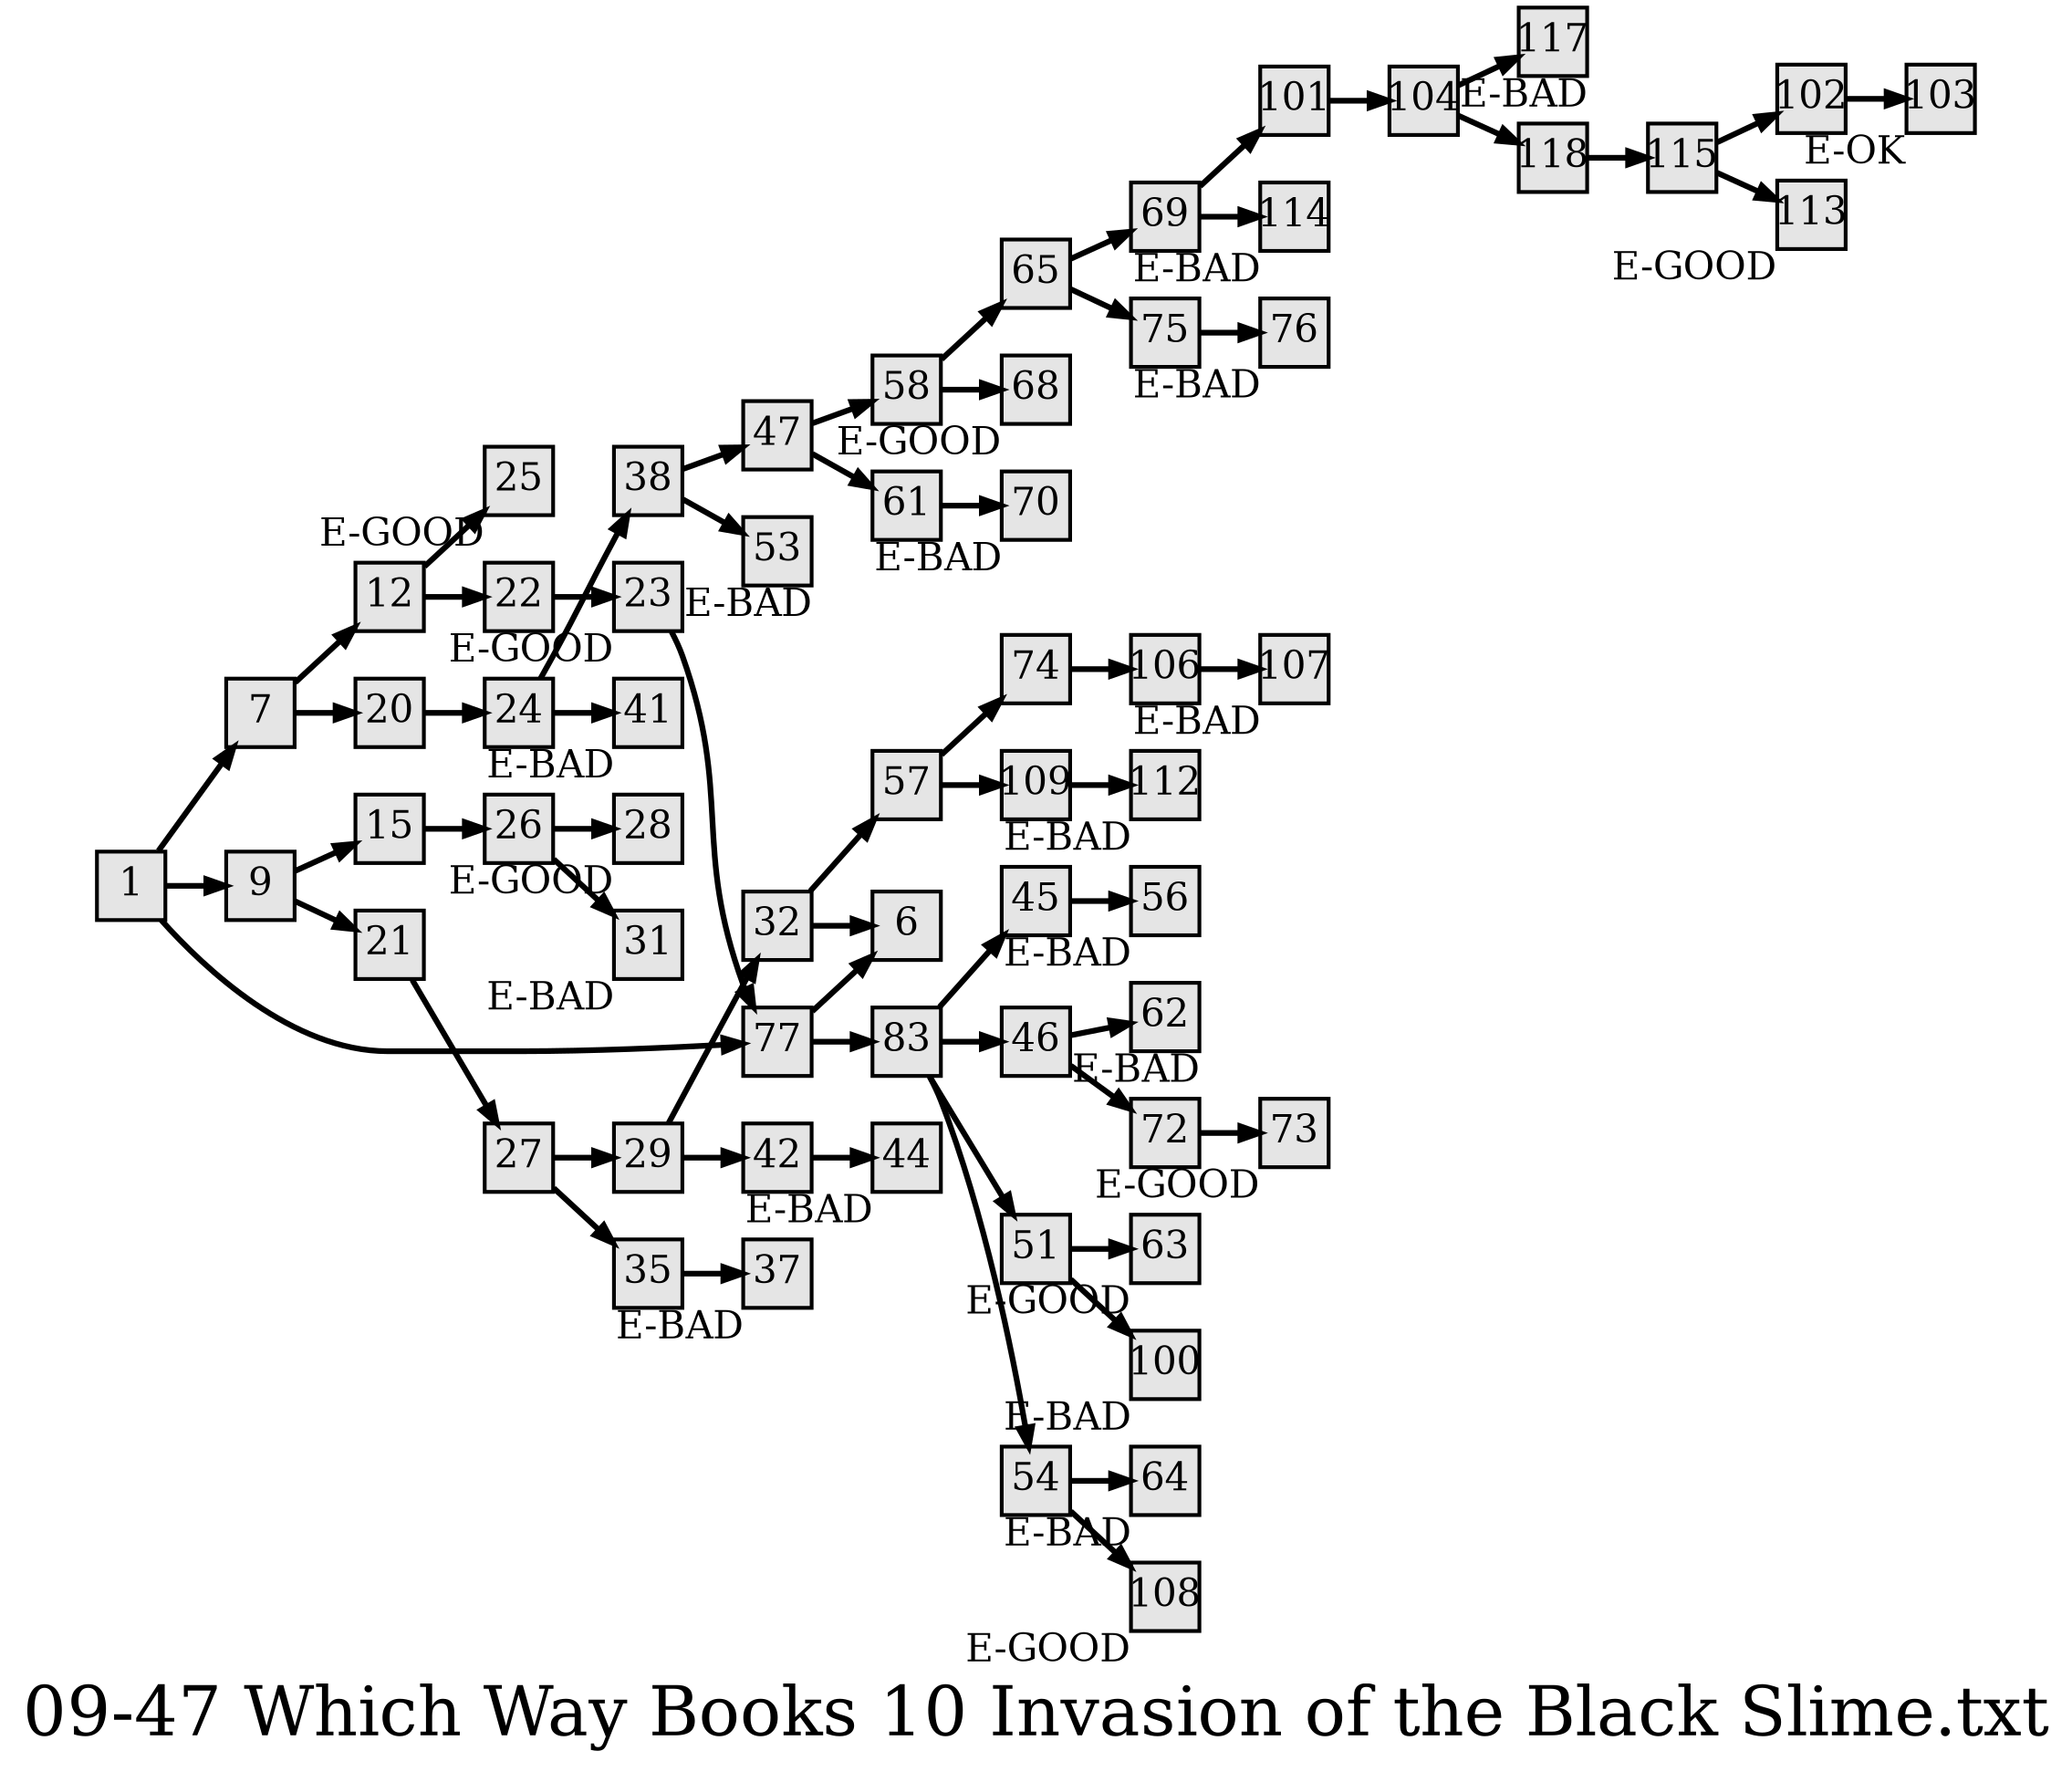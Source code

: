 digraph g{
  graph [ label="09-47 Which Way Books 10 Invasion of the Black Slime.txt" rankdir=LR, ordering=out, fontsize=36, nodesep="0.35", ranksep="0.45"];
  node  [shape=rect, penwidth=2, fontsize=20, style=filled, fillcolor=grey90, margin="0,0", labelfloat=true, regular=true, fixedsize=true];
  edge  [labelfloat=true, penwidth=3, fontsize=12];

  1 -> 7;
  1 -> 9;
  1 -> 77;
  7 -> 12;
  7 -> 20;
  9 -> 15;
  9 -> 21;
  12 -> 22;
  12 -> 25;
  15 -> 26;
  20 -> 24;
  21 -> 27;
  22 -> 23;
  23	[ xlabel="E-GOOD" ];
  23 -> 77;
  24 -> 38;
  24 -> 41;
  25	[ xlabel="E-GOOD" ];
  26 -> 28;
  26 -> 31;
  27 -> 29;
  27 -> 35;
  28	[ xlabel="E-GOOD" ];
  29 -> 32;
  29 -> 42;
  31	[ xlabel="E-BAD" ];
  32 -> 57;
  32 -> 6;
  35 -> 37;
  37	[ xlabel="E-BAD" ];
  38 -> 47;
  38 -> 53;
  41	[ xlabel="E-BAD" ];
  42 -> 44;
  44	[ xlabel="E-BAD" ];
  45 -> 56;
  46 -> 62;
  46 -> 72;
  47 -> 58;
  47 -> 61;
  51 -> 63;
  51 -> 100;
  53	[ xlabel="E-BAD" ];
  54 -> 64;
  54 -> 108;
  56	[ xlabel="E-BAD" ];
  57 -> 74;
  57 -> 109;
  58 -> 65;
  58 -> 68;
  61 -> 70;
  62	[ xlabel="E-BAD" ];
  63	[ xlabel="E-GOOD" ];
  64	[ xlabel="E-BAD" ];
  65 -> 69;
  65 -> 75;
  68	[ xlabel="E-GOOD" ];
  69 -> 101;
  69 -> 114;
  70	[ xlabel="E-BAD" ];
  72 -> 73;
  73	[ xlabel="E-GOOD" ];
  74 -> 106;
  75 -> 76;
  76	[ xlabel="E-BAD" ];
  77 -> 6;
  77 -> 83;
  83 -> 45;
  83 -> 46;
  83 -> 51;
  83 -> 54;
  100	[ xlabel="E-BAD" ];
  101 -> 104;
  102 -> 103;
  103	[ xlabel="E-OK" ];
  104 -> 117;
  104 -> 118;
  106 -> 107;
  107	[ xlabel="E-BAD" ];
  108	[ xlabel="E-GOOD" ];
  109 -> 112;
  112	[ xlabel="E-BAD" ];
  113	[ xlabel="E-GOOD" ];
  114	[ xlabel="E-BAD" ];
  115 -> 102;
  115 -> 113;
  117	[ xlabel="E-BAD" ];
  118 -> 115;
}

